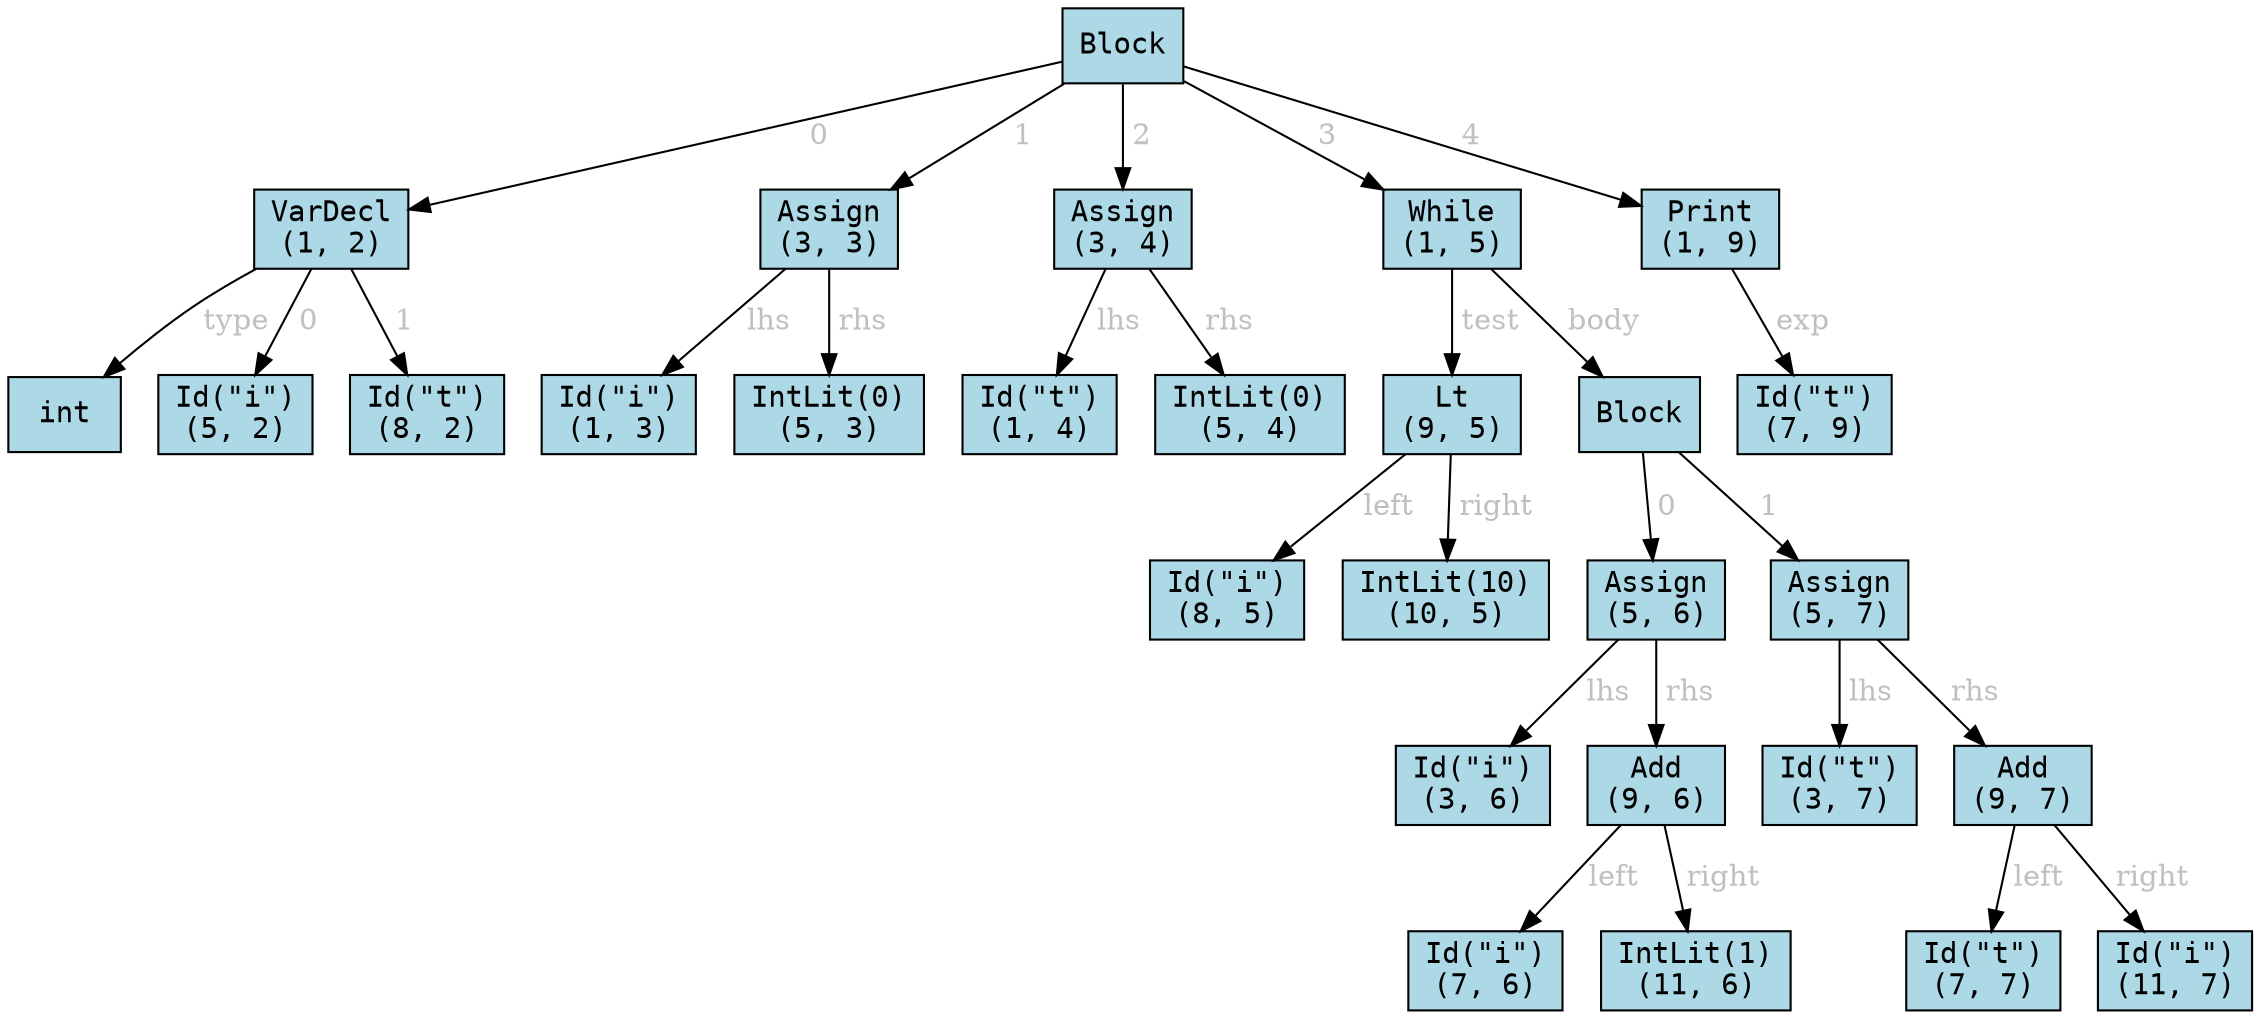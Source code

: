 digraph AST {
node [shape=box style=filled fontname=Courier];
0[label="Block" fillcolor="lightblue"];0 -> 1[label=" 0", fontcolor="gray"];
1[label="VarDecl\n(1, 2)" fillcolor="lightblue"];1 -> 2[label=" type", fontcolor="gray"];
2[label="int" fillcolor="lightblue"];1 -> 3[label=" 0", fontcolor="gray"];
3[label="Id(\"i\")\n(5, 2)" fillcolor="lightblue"];1 -> 4[label=" 1", fontcolor="gray"];
4[label="Id(\"t\")\n(8, 2)" fillcolor="lightblue"];0 -> 5[label=" 1", fontcolor="gray"];
5[label="Assign\n(3, 3)" fillcolor="lightblue"];5 -> 6[label=" lhs", fontcolor="gray"];
6[label="Id(\"i\")\n(1, 3)" fillcolor="lightblue"];5 -> 7[label=" rhs", fontcolor="gray"];
7[label="IntLit(0)\n(5, 3)" fillcolor="lightblue"];0 -> 8[label=" 2", fontcolor="gray"];
8[label="Assign\n(3, 4)" fillcolor="lightblue"];8 -> 9[label=" lhs", fontcolor="gray"];
9[label="Id(\"t\")\n(1, 4)" fillcolor="lightblue"];8 -> 10[label=" rhs", fontcolor="gray"];
10[label="IntLit(0)\n(5, 4)" fillcolor="lightblue"];0 -> 11[label=" 3", fontcolor="gray"];
11[label="While\n(1, 5)" fillcolor="lightblue"];11 -> 12[label=" test", fontcolor="gray"];
12[label="Lt\n(9, 5)" fillcolor="lightblue"];12 -> 13[label=" left", fontcolor="gray"];
13[label="Id(\"i\")\n(8, 5)" fillcolor="lightblue"];12 -> 14[label=" right", fontcolor="gray"];
14[label="IntLit(10)\n(10, 5)" fillcolor="lightblue"];11 -> 15[label=" body", fontcolor="gray"];
15[label="Block" fillcolor="lightblue"];15 -> 16[label=" 0", fontcolor="gray"];
16[label="Assign\n(5, 6)" fillcolor="lightblue"];16 -> 17[label=" lhs", fontcolor="gray"];
17[label="Id(\"i\")\n(3, 6)" fillcolor="lightblue"];16 -> 18[label=" rhs", fontcolor="gray"];
18[label="Add\n(9, 6)" fillcolor="lightblue"];18 -> 19[label=" left", fontcolor="gray"];
19[label="Id(\"i\")\n(7, 6)" fillcolor="lightblue"];18 -> 20[label=" right", fontcolor="gray"];
20[label="IntLit(1)\n(11, 6)" fillcolor="lightblue"];15 -> 21[label=" 1", fontcolor="gray"];
21[label="Assign\n(5, 7)" fillcolor="lightblue"];21 -> 22[label=" lhs", fontcolor="gray"];
22[label="Id(\"t\")\n(3, 7)" fillcolor="lightblue"];21 -> 23[label=" rhs", fontcolor="gray"];
23[label="Add\n(9, 7)" fillcolor="lightblue"];23 -> 24[label=" left", fontcolor="gray"];
24[label="Id(\"t\")\n(7, 7)" fillcolor="lightblue"];23 -> 25[label=" right", fontcolor="gray"];
25[label="Id(\"i\")\n(11, 7)" fillcolor="lightblue"];0 -> 26[label=" 4", fontcolor="gray"];
26[label="Print\n(1, 9)" fillcolor="lightblue"];26 -> 27[label=" exp", fontcolor="gray"];
27[label="Id(\"t\")\n(7, 9)" fillcolor="lightblue"];}
